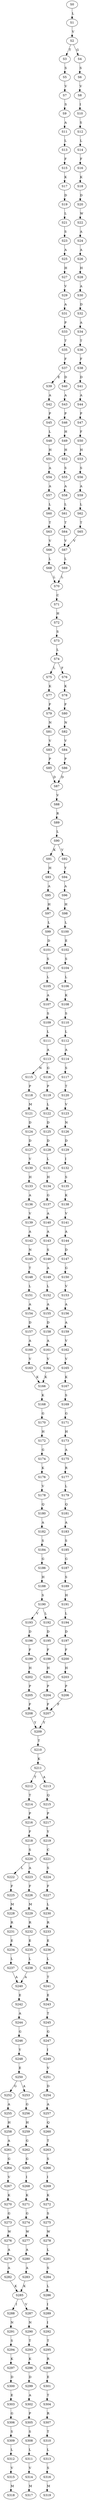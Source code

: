 strict digraph  {
	S0 -> S1 [ label = L ];
	S1 -> S2 [ label = V ];
	S2 -> S3 [ label = T ];
	S2 -> S4 [ label = G ];
	S3 -> S5 [ label = S ];
	S4 -> S6 [ label = S ];
	S5 -> S7 [ label = V ];
	S6 -> S8 [ label = V ];
	S7 -> S9 [ label = S ];
	S8 -> S10 [ label = I ];
	S9 -> S11 [ label = A ];
	S10 -> S12 [ label = S ];
	S11 -> S13 [ label = L ];
	S12 -> S14 [ label = L ];
	S13 -> S15 [ label = F ];
	S14 -> S16 [ label = F ];
	S15 -> S17 [ label = K ];
	S16 -> S18 [ label = K ];
	S17 -> S19 [ label = D ];
	S18 -> S20 [ label = D ];
	S19 -> S21 [ label = L ];
	S20 -> S22 [ label = W ];
	S21 -> S23 [ label = S ];
	S22 -> S24 [ label = A ];
	S23 -> S25 [ label = A ];
	S24 -> S26 [ label = A ];
	S25 -> S27 [ label = H ];
	S26 -> S28 [ label = H ];
	S27 -> S29 [ label = V ];
	S28 -> S30 [ label = A ];
	S29 -> S31 [ label = A ];
	S30 -> S32 [ label = D ];
	S31 -> S33 [ label = P ];
	S32 -> S34 [ label = A ];
	S33 -> S35 [ label = T ];
	S34 -> S36 [ label = T ];
	S35 -> S37 [ label = F ];
	S36 -> S38 [ label = F ];
	S37 -> S39 [ label = E ];
	S37 -> S40 [ label = D ];
	S38 -> S41 [ label = D ];
	S39 -> S42 [ label = A ];
	S40 -> S43 [ label = A ];
	S41 -> S44 [ label = A ];
	S42 -> S45 [ label = P ];
	S43 -> S46 [ label = P ];
	S44 -> S47 [ label = P ];
	S45 -> S48 [ label = L ];
	S46 -> S49 [ label = H ];
	S47 -> S50 [ label = F ];
	S48 -> S51 [ label = H ];
	S49 -> S52 [ label = H ];
	S50 -> S53 [ label = H ];
	S51 -> S54 [ label = A ];
	S52 -> S55 [ label = S ];
	S53 -> S56 [ label = S ];
	S54 -> S57 [ label = A ];
	S55 -> S58 [ label = A ];
	S56 -> S59 [ label = A ];
	S57 -> S60 [ label = L ];
	S58 -> S61 [ label = L ];
	S59 -> S62 [ label = L ];
	S60 -> S63 [ label = T ];
	S61 -> S64 [ label = T ];
	S62 -> S65 [ label = T ];
	S63 -> S66 [ label = V ];
	S64 -> S67 [ label = V ];
	S65 -> S67 [ label = V ];
	S66 -> S68 [ label = L ];
	S67 -> S69 [ label = L ];
	S68 -> S70 [ label = L ];
	S69 -> S70 [ label = L ];
	S70 -> S71 [ label = C ];
	S71 -> S72 [ label = H ];
	S72 -> S73 [ label = S ];
	S73 -> S74 [ label = L ];
	S74 -> S75 [ label = L ];
	S74 -> S76 [ label = F ];
	S75 -> S77 [ label = K ];
	S76 -> S78 [ label = K ];
	S77 -> S79 [ label = F ];
	S78 -> S80 [ label = F ];
	S79 -> S81 [ label = N ];
	S80 -> S82 [ label = N ];
	S81 -> S83 [ label = V ];
	S82 -> S84 [ label = V ];
	S83 -> S85 [ label = P ];
	S84 -> S86 [ label = P ];
	S85 -> S87 [ label = D ];
	S86 -> S87 [ label = D ];
	S87 -> S88 [ label = V ];
	S88 -> S89 [ label = R ];
	S89 -> S90 [ label = L ];
	S90 -> S91 [ label = K ];
	S90 -> S92 [ label = V ];
	S91 -> S93 [ label = H ];
	S92 -> S94 [ label = Y ];
	S93 -> S95 [ label = A ];
	S94 -> S96 [ label = A ];
	S95 -> S97 [ label = H ];
	S96 -> S98 [ label = H ];
	S97 -> S99 [ label = L ];
	S98 -> S100 [ label = L ];
	S99 -> S101 [ label = D ];
	S100 -> S102 [ label = E ];
	S101 -> S103 [ label = S ];
	S102 -> S104 [ label = S ];
	S103 -> S105 [ label = L ];
	S104 -> S106 [ label = L ];
	S105 -> S107 [ label = A ];
	S106 -> S108 [ label = K ];
	S107 -> S109 [ label = S ];
	S108 -> S110 [ label = S ];
	S109 -> S111 [ label = L ];
	S110 -> S112 [ label = L ];
	S111 -> S113 [ label = A ];
	S112 -> S114 [ label = A ];
	S113 -> S115 [ label = N ];
	S113 -> S116 [ label = G ];
	S114 -> S117 [ label = S ];
	S115 -> S118 [ label = P ];
	S116 -> S119 [ label = P ];
	S117 -> S120 [ label = T ];
	S118 -> S121 [ label = M ];
	S119 -> S122 [ label = L ];
	S120 -> S123 [ label = V ];
	S121 -> S124 [ label = D ];
	S122 -> S125 [ label = D ];
	S123 -> S126 [ label = N ];
	S124 -> S127 [ label = D ];
	S125 -> S128 [ label = D ];
	S126 -> S129 [ label = D ];
	S127 -> S130 [ label = V ];
	S128 -> S131 [ label = L ];
	S129 -> S132 [ label = I ];
	S130 -> S133 [ label = H ];
	S131 -> S134 [ label = H ];
	S132 -> S135 [ label = S ];
	S133 -> S136 [ label = A ];
	S134 -> S137 [ label = G ];
	S135 -> S138 [ label = K ];
	S136 -> S139 [ label = V ];
	S137 -> S140 [ label = A ];
	S138 -> S141 [ label = V ];
	S139 -> S142 [ label = A ];
	S140 -> S143 [ label = A ];
	S141 -> S144 [ label = A ];
	S142 -> S145 [ label = N ];
	S143 -> S146 [ label = S ];
	S144 -> S147 [ label = D ];
	S145 -> S148 [ label = T ];
	S146 -> S149 [ label = A ];
	S147 -> S150 [ label = G ];
	S148 -> S151 [ label = L ];
	S149 -> S152 [ label = L ];
	S150 -> S153 [ label = V ];
	S151 -> S154 [ label = A ];
	S152 -> S155 [ label = A ];
	S153 -> S156 [ label = A ];
	S154 -> S157 [ label = D ];
	S155 -> S158 [ label = D ];
	S156 -> S159 [ label = A ];
	S157 -> S160 [ label = A ];
	S158 -> S161 [ label = A ];
	S159 -> S162 [ label = V ];
	S160 -> S163 [ label = V ];
	S161 -> S164 [ label = V ];
	S162 -> S165 [ label = V ];
	S163 -> S166 [ label = K ];
	S164 -> S166 [ label = K ];
	S165 -> S167 [ label = K ];
	S166 -> S168 [ label = K ];
	S167 -> S169 [ label = S ];
	S168 -> S170 [ label = G ];
	S169 -> S171 [ label = G ];
	S170 -> S172 [ label = H ];
	S171 -> S173 [ label = H ];
	S172 -> S174 [ label = G ];
	S173 -> S175 [ label = A ];
	S174 -> S176 [ label = K ];
	S175 -> S177 [ label = R ];
	S176 -> S178 [ label = V ];
	S177 -> S179 [ label = L ];
	S178 -> S180 [ label = Q ];
	S179 -> S181 [ label = Q ];
	S180 -> S182 [ label = A ];
	S181 -> S183 [ label = A ];
	S182 -> S184 [ label = S ];
	S183 -> S185 [ label = S ];
	S184 -> S186 [ label = G ];
	S185 -> S187 [ label = G ];
	S186 -> S188 [ label = H ];
	S187 -> S189 [ label = S ];
	S188 -> S190 [ label = S ];
	S189 -> S191 [ label = H ];
	S190 -> S192 [ label = L ];
	S190 -> S193 [ label = V ];
	S191 -> S194 [ label = L ];
	S192 -> S195 [ label = D ];
	S193 -> S196 [ label = D ];
	S194 -> S197 [ label = D ];
	S195 -> S198 [ label = F ];
	S196 -> S199 [ label = F ];
	S197 -> S200 [ label = F ];
	S198 -> S201 [ label = H ];
	S199 -> S202 [ label = H ];
	S200 -> S203 [ label = H ];
	S201 -> S204 [ label = P ];
	S202 -> S205 [ label = P ];
	S203 -> S206 [ label = P ];
	S204 -> S207 [ label = F ];
	S205 -> S208 [ label = F ];
	S206 -> S207 [ label = F ];
	S207 -> S209 [ label = Y ];
	S208 -> S209 [ label = Y ];
	S209 -> S210 [ label = T ];
	S210 -> S211 [ label = K ];
	S211 -> S212 [ label = T ];
	S211 -> S213 [ label = A ];
	S212 -> S214 [ label = T ];
	S213 -> S215 [ label = Q ];
	S214 -> S216 [ label = P ];
	S215 -> S217 [ label = P ];
	S216 -> S218 [ label = F ];
	S217 -> S219 [ label = Y ];
	S218 -> S220 [ label = S ];
	S219 -> S221 [ label = C ];
	S220 -> S222 [ label = L ];
	S220 -> S223 [ label = A ];
	S221 -> S224 [ label = S ];
	S222 -> S225 [ label = F ];
	S223 -> S226 [ label = F ];
	S224 -> S227 [ label = F ];
	S225 -> S228 [ label = M ];
	S226 -> S229 [ label = M ];
	S227 -> S230 [ label = L ];
	S228 -> S231 [ label = R ];
	S229 -> S232 [ label = R ];
	S230 -> S233 [ label = R ];
	S231 -> S234 [ label = E ];
	S232 -> S235 [ label = E ];
	S233 -> S236 [ label = E ];
	S234 -> S237 [ label = L ];
	S235 -> S238 [ label = L ];
	S236 -> S239 [ label = L ];
	S237 -> S240 [ label = A ];
	S238 -> S240 [ label = A ];
	S239 -> S241 [ label = T ];
	S240 -> S242 [ label = E ];
	S241 -> S243 [ label = E ];
	S242 -> S244 [ label = A ];
	S243 -> S245 [ label = T ];
	S244 -> S246 [ label = G ];
	S245 -> S247 [ label = G ];
	S246 -> S248 [ label = Y ];
	S247 -> S249 [ label = I ];
	S248 -> S250 [ label = E ];
	S249 -> S251 [ label = V ];
	S250 -> S252 [ label = G ];
	S250 -> S253 [ label = A ];
	S251 -> S254 [ label = D ];
	S252 -> S255 [ label = A ];
	S253 -> S256 [ label = G ];
	S254 -> S257 [ label = A ];
	S255 -> S258 [ label = H ];
	S256 -> S259 [ label = H ];
	S257 -> S260 [ label = Q ];
	S258 -> S261 [ label = A ];
	S259 -> S262 [ label = G ];
	S260 -> S263 [ label = T ];
	S261 -> S264 [ label = G ];
	S262 -> S265 [ label = G ];
	S263 -> S266 [ label = S ];
	S264 -> S267 [ label = V ];
	S265 -> S268 [ label = I ];
	S266 -> S269 [ label = I ];
	S267 -> S270 [ label = K ];
	S268 -> S271 [ label = K ];
	S269 -> S272 [ label = K ];
	S270 -> S273 [ label = G ];
	S271 -> S274 [ label = G ];
	S272 -> S275 [ label = S ];
	S273 -> S276 [ label = W ];
	S274 -> S277 [ label = W ];
	S275 -> S278 [ label = W ];
	S276 -> S279 [ label = A ];
	S277 -> S280 [ label = A ];
	S278 -> S281 [ label = L ];
	S279 -> S282 [ label = A ];
	S280 -> S283 [ label = A ];
	S281 -> S284 [ label = S ];
	S282 -> S285 [ label = K ];
	S283 -> S285 [ label = K ];
	S284 -> S286 [ label = L ];
	S285 -> S287 [ label = V ];
	S285 -> S288 [ label = I ];
	S286 -> S289 [ label = I ];
	S287 -> S290 [ label = N ];
	S288 -> S291 [ label = N ];
	S289 -> S292 [ label = I ];
	S290 -> S293 [ label = T ];
	S291 -> S294 [ label = S ];
	S292 -> S295 [ label = T ];
	S293 -> S296 [ label = K ];
	S294 -> S297 [ label = K ];
	S295 -> S298 [ label = R ];
	S296 -> S299 [ label = D ];
	S297 -> S300 [ label = D ];
	S298 -> S301 [ label = E ];
	S299 -> S302 [ label = A ];
	S300 -> S303 [ label = E ];
	S301 -> S304 [ label = T ];
	S302 -> S305 [ label = P ];
	S303 -> S306 [ label = G ];
	S304 -> S307 [ label = R ];
	S305 -> S308 [ label = S ];
	S306 -> S309 [ label = S ];
	S307 -> S310 [ label = T ];
	S308 -> S311 [ label = L ];
	S309 -> S312 [ label = L ];
	S310 -> S313 [ label = L ];
	S311 -> S314 [ label = V ];
	S312 -> S315 [ label = V ];
	S313 -> S316 [ label = S ];
	S314 -> S317 [ label = M ];
	S315 -> S318 [ label = M ];
	S316 -> S319 [ label = M ];
}
